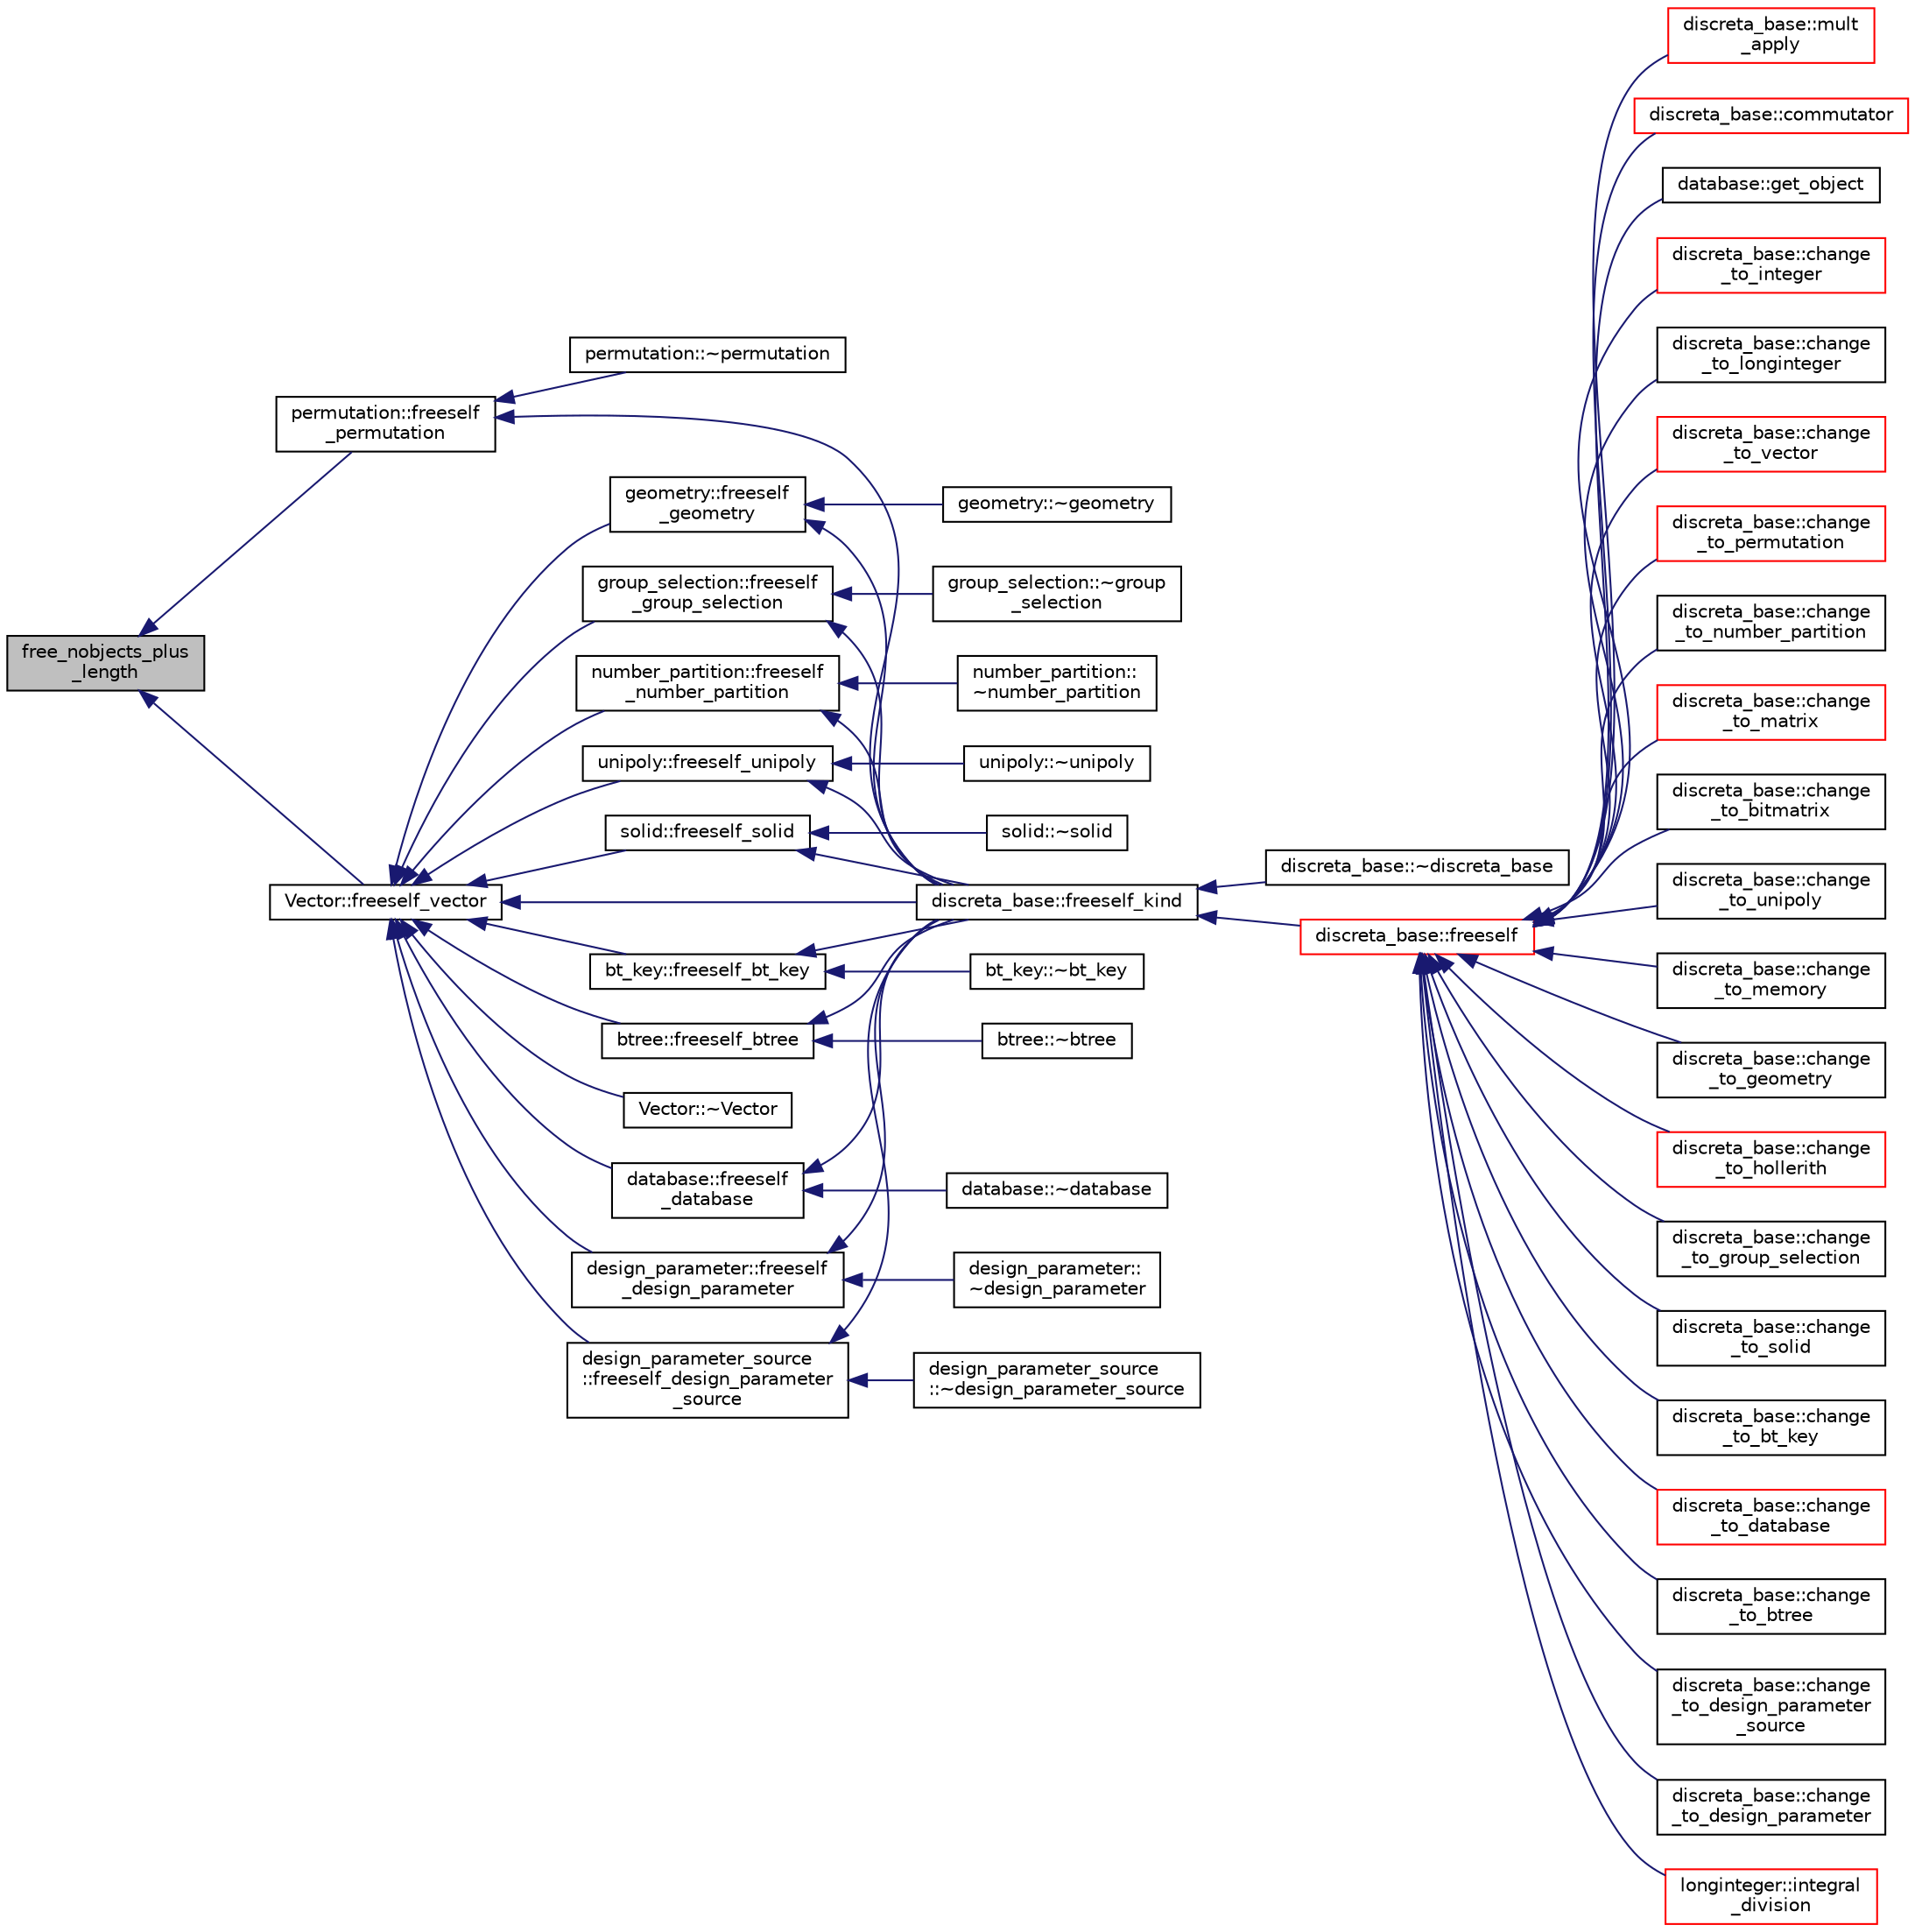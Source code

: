 digraph "free_nobjects_plus_length"
{
  edge [fontname="Helvetica",fontsize="10",labelfontname="Helvetica",labelfontsize="10"];
  node [fontname="Helvetica",fontsize="10",shape=record];
  rankdir="LR";
  Node2025 [label="free_nobjects_plus\l_length",height=0.2,width=0.4,color="black", fillcolor="grey75", style="filled", fontcolor="black"];
  Node2025 -> Node2026 [dir="back",color="midnightblue",fontsize="10",style="solid",fontname="Helvetica"];
  Node2026 [label="permutation::freeself\l_permutation",height=0.2,width=0.4,color="black", fillcolor="white", style="filled",URL="$d0/d08/classpermutation.html#a1f86343fa765d71c976d79e5ce372c12"];
  Node2026 -> Node2027 [dir="back",color="midnightblue",fontsize="10",style="solid",fontname="Helvetica"];
  Node2027 [label="discreta_base::freeself_kind",height=0.2,width=0.4,color="black", fillcolor="white", style="filled",URL="$d7/d71/classdiscreta__base.html#a63a23ada2165b3838fab719ed458cec8"];
  Node2027 -> Node2028 [dir="back",color="midnightblue",fontsize="10",style="solid",fontname="Helvetica"];
  Node2028 [label="discreta_base::~discreta_base",height=0.2,width=0.4,color="black", fillcolor="white", style="filled",URL="$d7/d71/classdiscreta__base.html#a14df6915d3622e941d8bd541a6818d0e"];
  Node2027 -> Node2029 [dir="back",color="midnightblue",fontsize="10",style="solid",fontname="Helvetica"];
  Node2029 [label="discreta_base::freeself",height=0.2,width=0.4,color="red", fillcolor="white", style="filled",URL="$d7/d71/classdiscreta__base.html#a9a3c9501a562293b5667c11b9174d6e5"];
  Node2029 -> Node2030 [dir="back",color="midnightblue",fontsize="10",style="solid",fontname="Helvetica"];
  Node2030 [label="discreta_base::mult\l_apply",height=0.2,width=0.4,color="red", fillcolor="white", style="filled",URL="$d7/d71/classdiscreta__base.html#a301b8d0527d3a60ba410bba87446f490"];
  Node2029 -> Node2033 [dir="back",color="midnightblue",fontsize="10",style="solid",fontname="Helvetica"];
  Node2033 [label="discreta_base::commutator",height=0.2,width=0.4,color="red", fillcolor="white", style="filled",URL="$d7/d71/classdiscreta__base.html#a1d0bb4144e3eb15aaf877a0cea656c00"];
  Node2029 -> Node2035 [dir="back",color="midnightblue",fontsize="10",style="solid",fontname="Helvetica"];
  Node2035 [label="database::get_object",height=0.2,width=0.4,color="black", fillcolor="white", style="filled",URL="$db/d72/classdatabase.html#af183761e73fedbd560d9545a36060efc"];
  Node2029 -> Node2036 [dir="back",color="midnightblue",fontsize="10",style="solid",fontname="Helvetica"];
  Node2036 [label="discreta_base::change\l_to_integer",height=0.2,width=0.4,color="red", fillcolor="white", style="filled",URL="$d7/d71/classdiscreta__base.html#a58a5a5bd8f8e6f2dd7b4483b66dc7bb9"];
  Node2029 -> Node2300 [dir="back",color="midnightblue",fontsize="10",style="solid",fontname="Helvetica"];
  Node2300 [label="discreta_base::change\l_to_longinteger",height=0.2,width=0.4,color="black", fillcolor="white", style="filled",URL="$d7/d71/classdiscreta__base.html#aa65b4b95b89b1df5ff8e0ef944e598a9"];
  Node2029 -> Node2301 [dir="back",color="midnightblue",fontsize="10",style="solid",fontname="Helvetica"];
  Node2301 [label="discreta_base::change\l_to_vector",height=0.2,width=0.4,color="red", fillcolor="white", style="filled",URL="$d7/d71/classdiscreta__base.html#a66186d19c55ad54af11e2a040a763c38"];
  Node2029 -> Node2304 [dir="back",color="midnightblue",fontsize="10",style="solid",fontname="Helvetica"];
  Node2304 [label="discreta_base::change\l_to_permutation",height=0.2,width=0.4,color="red", fillcolor="white", style="filled",URL="$d7/d71/classdiscreta__base.html#a38e11ff129ddc29d67b54520e9a0a538"];
  Node2029 -> Node2307 [dir="back",color="midnightblue",fontsize="10",style="solid",fontname="Helvetica"];
  Node2307 [label="discreta_base::change\l_to_number_partition",height=0.2,width=0.4,color="black", fillcolor="white", style="filled",URL="$d7/d71/classdiscreta__base.html#a15be55441d3768c506bf9faabeef9b5b"];
  Node2029 -> Node2308 [dir="back",color="midnightblue",fontsize="10",style="solid",fontname="Helvetica"];
  Node2308 [label="discreta_base::change\l_to_matrix",height=0.2,width=0.4,color="red", fillcolor="white", style="filled",URL="$d7/d71/classdiscreta__base.html#a51f1aaa0764c4161c0dbd981091ca5cb"];
  Node2029 -> Node2310 [dir="back",color="midnightblue",fontsize="10",style="solid",fontname="Helvetica"];
  Node2310 [label="discreta_base::change\l_to_bitmatrix",height=0.2,width=0.4,color="black", fillcolor="white", style="filled",URL="$d7/d71/classdiscreta__base.html#adcb7fdf185f23731b42c96488599919e"];
  Node2029 -> Node2311 [dir="back",color="midnightblue",fontsize="10",style="solid",fontname="Helvetica"];
  Node2311 [label="discreta_base::change\l_to_unipoly",height=0.2,width=0.4,color="black", fillcolor="white", style="filled",URL="$d7/d71/classdiscreta__base.html#a436a1d89a0e7a13ba1ad0ff5813c03ed"];
  Node2029 -> Node2312 [dir="back",color="midnightblue",fontsize="10",style="solid",fontname="Helvetica"];
  Node2312 [label="discreta_base::change\l_to_memory",height=0.2,width=0.4,color="black", fillcolor="white", style="filled",URL="$d7/d71/classdiscreta__base.html#a21a76b868e94f17a6579997f0a50a006"];
  Node2029 -> Node2313 [dir="back",color="midnightblue",fontsize="10",style="solid",fontname="Helvetica"];
  Node2313 [label="discreta_base::change\l_to_geometry",height=0.2,width=0.4,color="black", fillcolor="white", style="filled",URL="$d7/d71/classdiscreta__base.html#a5a3efbeeb01c41259b91ed2d87bfcbb2"];
  Node2029 -> Node2314 [dir="back",color="midnightblue",fontsize="10",style="solid",fontname="Helvetica"];
  Node2314 [label="discreta_base::change\l_to_hollerith",height=0.2,width=0.4,color="red", fillcolor="white", style="filled",URL="$d7/d71/classdiscreta__base.html#a10f410adc814d4568e3b0f84550c4ca1"];
  Node2029 -> Node2315 [dir="back",color="midnightblue",fontsize="10",style="solid",fontname="Helvetica"];
  Node2315 [label="discreta_base::change\l_to_group_selection",height=0.2,width=0.4,color="black", fillcolor="white", style="filled",URL="$d7/d71/classdiscreta__base.html#a6b269515e796a08da4db719ae2dbdca9"];
  Node2029 -> Node2316 [dir="back",color="midnightblue",fontsize="10",style="solid",fontname="Helvetica"];
  Node2316 [label="discreta_base::change\l_to_solid",height=0.2,width=0.4,color="black", fillcolor="white", style="filled",URL="$d7/d71/classdiscreta__base.html#adb0b11a85434f969b3895cb46b67e8c2"];
  Node2029 -> Node2317 [dir="back",color="midnightblue",fontsize="10",style="solid",fontname="Helvetica"];
  Node2317 [label="discreta_base::change\l_to_bt_key",height=0.2,width=0.4,color="black", fillcolor="white", style="filled",URL="$d7/d71/classdiscreta__base.html#af08930510236fe08941bb5c1e4768fe9"];
  Node2029 -> Node2318 [dir="back",color="midnightblue",fontsize="10",style="solid",fontname="Helvetica"];
  Node2318 [label="discreta_base::change\l_to_database",height=0.2,width=0.4,color="red", fillcolor="white", style="filled",URL="$d7/d71/classdiscreta__base.html#a9187fb1e0526e3d327b78bb19475ae40"];
  Node2029 -> Node2319 [dir="back",color="midnightblue",fontsize="10",style="solid",fontname="Helvetica"];
  Node2319 [label="discreta_base::change\l_to_btree",height=0.2,width=0.4,color="black", fillcolor="white", style="filled",URL="$d7/d71/classdiscreta__base.html#a75c8608cf54191c17ee48817cc4dda17"];
  Node2029 -> Node2320 [dir="back",color="midnightblue",fontsize="10",style="solid",fontname="Helvetica"];
  Node2320 [label="discreta_base::change\l_to_design_parameter\l_source",height=0.2,width=0.4,color="black", fillcolor="white", style="filled",URL="$d7/d71/classdiscreta__base.html#adef7252719a3b1b5261d6bc6c44dbda4"];
  Node2029 -> Node2321 [dir="back",color="midnightblue",fontsize="10",style="solid",fontname="Helvetica"];
  Node2321 [label="discreta_base::change\l_to_design_parameter",height=0.2,width=0.4,color="black", fillcolor="white", style="filled",URL="$d7/d71/classdiscreta__base.html#ab207ed39acee5f447708dc9fcfd29e0a"];
  Node2029 -> Node2322 [dir="back",color="midnightblue",fontsize="10",style="solid",fontname="Helvetica"];
  Node2322 [label="longinteger::integral\l_division",height=0.2,width=0.4,color="red", fillcolor="white", style="filled",URL="$d3/d71/classlonginteger.html#a692f761cfc91770ca40ab5c2df4bd358"];
  Node2026 -> Node2395 [dir="back",color="midnightblue",fontsize="10",style="solid",fontname="Helvetica"];
  Node2395 [label="permutation::~permutation",height=0.2,width=0.4,color="black", fillcolor="white", style="filled",URL="$d0/d08/classpermutation.html#a006ecef14989dcf8539388d019e965e2"];
  Node2025 -> Node2396 [dir="back",color="midnightblue",fontsize="10",style="solid",fontname="Helvetica"];
  Node2396 [label="Vector::freeself_vector",height=0.2,width=0.4,color="black", fillcolor="white", style="filled",URL="$d5/db2/class_vector.html#ad55c58937ca8fb342247a2c0fb572d20"];
  Node2396 -> Node2027 [dir="back",color="midnightblue",fontsize="10",style="solid",fontname="Helvetica"];
  Node2396 -> Node2397 [dir="back",color="midnightblue",fontsize="10",style="solid",fontname="Helvetica"];
  Node2397 [label="bt_key::freeself_bt_key",height=0.2,width=0.4,color="black", fillcolor="white", style="filled",URL="$d1/de5/classbt__key.html#aad1f5a9b943d3ae072f1d09a9bb126c6"];
  Node2397 -> Node2027 [dir="back",color="midnightblue",fontsize="10",style="solid",fontname="Helvetica"];
  Node2397 -> Node2398 [dir="back",color="midnightblue",fontsize="10",style="solid",fontname="Helvetica"];
  Node2398 [label="bt_key::~bt_key",height=0.2,width=0.4,color="black", fillcolor="white", style="filled",URL="$d1/de5/classbt__key.html#a8b505bfd4e2f8b4806575070972d2b7d"];
  Node2396 -> Node2399 [dir="back",color="midnightblue",fontsize="10",style="solid",fontname="Helvetica"];
  Node2399 [label="btree::freeself_btree",height=0.2,width=0.4,color="black", fillcolor="white", style="filled",URL="$dd/db0/classbtree.html#af866a69c5f887781efdcd491d71f2c28"];
  Node2399 -> Node2027 [dir="back",color="midnightblue",fontsize="10",style="solid",fontname="Helvetica"];
  Node2399 -> Node2400 [dir="back",color="midnightblue",fontsize="10",style="solid",fontname="Helvetica"];
  Node2400 [label="btree::~btree",height=0.2,width=0.4,color="black", fillcolor="white", style="filled",URL="$dd/db0/classbtree.html#ab3d5728b7a09121f7461fddd08b5f7ef"];
  Node2396 -> Node2401 [dir="back",color="midnightblue",fontsize="10",style="solid",fontname="Helvetica"];
  Node2401 [label="database::freeself\l_database",height=0.2,width=0.4,color="black", fillcolor="white", style="filled",URL="$db/d72/classdatabase.html#a4dc263211f9b364e4fa733c8cf53e066"];
  Node2401 -> Node2027 [dir="back",color="midnightblue",fontsize="10",style="solid",fontname="Helvetica"];
  Node2401 -> Node2402 [dir="back",color="midnightblue",fontsize="10",style="solid",fontname="Helvetica"];
  Node2402 [label="database::~database",height=0.2,width=0.4,color="black", fillcolor="white", style="filled",URL="$db/d72/classdatabase.html#a31008de680565a626cd975c25d4351db"];
  Node2396 -> Node2403 [dir="back",color="midnightblue",fontsize="10",style="solid",fontname="Helvetica"];
  Node2403 [label="design_parameter::freeself\l_design_parameter",height=0.2,width=0.4,color="black", fillcolor="white", style="filled",URL="$da/d94/classdesign__parameter.html#a0e7274960527530080b673a9d9e53fed"];
  Node2403 -> Node2027 [dir="back",color="midnightblue",fontsize="10",style="solid",fontname="Helvetica"];
  Node2403 -> Node2404 [dir="back",color="midnightblue",fontsize="10",style="solid",fontname="Helvetica"];
  Node2404 [label="design_parameter::\l~design_parameter",height=0.2,width=0.4,color="black", fillcolor="white", style="filled",URL="$da/d94/classdesign__parameter.html#af7927d3b3282e33daf8bf7106ffb3e96"];
  Node2396 -> Node2405 [dir="back",color="midnightblue",fontsize="10",style="solid",fontname="Helvetica"];
  Node2405 [label="design_parameter_source\l::freeself_design_parameter\l_source",height=0.2,width=0.4,color="black", fillcolor="white", style="filled",URL="$df/d4b/classdesign__parameter__source.html#a61e751fbde5330ede70525d4953bbc79"];
  Node2405 -> Node2027 [dir="back",color="midnightblue",fontsize="10",style="solid",fontname="Helvetica"];
  Node2405 -> Node2406 [dir="back",color="midnightblue",fontsize="10",style="solid",fontname="Helvetica"];
  Node2406 [label="design_parameter_source\l::~design_parameter_source",height=0.2,width=0.4,color="black", fillcolor="white", style="filled",URL="$df/d4b/classdesign__parameter__source.html#a7ad9a758b6d4f591d935777bba923b9c"];
  Node2396 -> Node2407 [dir="back",color="midnightblue",fontsize="10",style="solid",fontname="Helvetica"];
  Node2407 [label="geometry::freeself\l_geometry",height=0.2,width=0.4,color="black", fillcolor="white", style="filled",URL="$da/d44/classgeometry.html#a504b1b52d24b4ae00d9fd0b7838b57e6"];
  Node2407 -> Node2027 [dir="back",color="midnightblue",fontsize="10",style="solid",fontname="Helvetica"];
  Node2407 -> Node2408 [dir="back",color="midnightblue",fontsize="10",style="solid",fontname="Helvetica"];
  Node2408 [label="geometry::~geometry",height=0.2,width=0.4,color="black", fillcolor="white", style="filled",URL="$da/d44/classgeometry.html#a2da654e0e19c6145b54727f0f3900a79"];
  Node2396 -> Node2409 [dir="back",color="midnightblue",fontsize="10",style="solid",fontname="Helvetica"];
  Node2409 [label="group_selection::freeself\l_group_selection",height=0.2,width=0.4,color="black", fillcolor="white", style="filled",URL="$d6/db0/classgroup__selection.html#a778b1a466858bf7f90516eeba1795798"];
  Node2409 -> Node2027 [dir="back",color="midnightblue",fontsize="10",style="solid",fontname="Helvetica"];
  Node2409 -> Node2410 [dir="back",color="midnightblue",fontsize="10",style="solid",fontname="Helvetica"];
  Node2410 [label="group_selection::~group\l_selection",height=0.2,width=0.4,color="black", fillcolor="white", style="filled",URL="$d6/db0/classgroup__selection.html#a3e5fde933dbf37ec41568956f3edf026"];
  Node2396 -> Node2411 [dir="back",color="midnightblue",fontsize="10",style="solid",fontname="Helvetica"];
  Node2411 [label="number_partition::freeself\l_number_partition",height=0.2,width=0.4,color="black", fillcolor="white", style="filled",URL="$df/d50/classnumber__partition.html#aa74111c1c8cd218b654e7b7c1ca42eb5"];
  Node2411 -> Node2027 [dir="back",color="midnightblue",fontsize="10",style="solid",fontname="Helvetica"];
  Node2411 -> Node2412 [dir="back",color="midnightblue",fontsize="10",style="solid",fontname="Helvetica"];
  Node2412 [label="number_partition::\l~number_partition",height=0.2,width=0.4,color="black", fillcolor="white", style="filled",URL="$df/d50/classnumber__partition.html#af693fb3976d93ef732f6446702405bbc"];
  Node2396 -> Node2413 [dir="back",color="midnightblue",fontsize="10",style="solid",fontname="Helvetica"];
  Node2413 [label="solid::freeself_solid",height=0.2,width=0.4,color="black", fillcolor="white", style="filled",URL="$d8/def/classsolid.html#a84c2f0abd7b24b1cf2ccefa9c99567fe"];
  Node2413 -> Node2027 [dir="back",color="midnightblue",fontsize="10",style="solid",fontname="Helvetica"];
  Node2413 -> Node2414 [dir="back",color="midnightblue",fontsize="10",style="solid",fontname="Helvetica"];
  Node2414 [label="solid::~solid",height=0.2,width=0.4,color="black", fillcolor="white", style="filled",URL="$d8/def/classsolid.html#a9c9476c0078fe49bf5e19c4297b2f16d"];
  Node2396 -> Node2415 [dir="back",color="midnightblue",fontsize="10",style="solid",fontname="Helvetica"];
  Node2415 [label="unipoly::freeself_unipoly",height=0.2,width=0.4,color="black", fillcolor="white", style="filled",URL="$d1/d89/classunipoly.html#aad315db6c6adb555a0c63877aab7d27e"];
  Node2415 -> Node2027 [dir="back",color="midnightblue",fontsize="10",style="solid",fontname="Helvetica"];
  Node2415 -> Node2416 [dir="back",color="midnightblue",fontsize="10",style="solid",fontname="Helvetica"];
  Node2416 [label="unipoly::~unipoly",height=0.2,width=0.4,color="black", fillcolor="white", style="filled",URL="$d1/d89/classunipoly.html#aff42843e3c959f1c5e58856784352890"];
  Node2396 -> Node2417 [dir="back",color="midnightblue",fontsize="10",style="solid",fontname="Helvetica"];
  Node2417 [label="Vector::~Vector",height=0.2,width=0.4,color="black", fillcolor="white", style="filled",URL="$d5/db2/class_vector.html#a2eb3c49587a4f12cade7895ccb73f6a0"];
}

